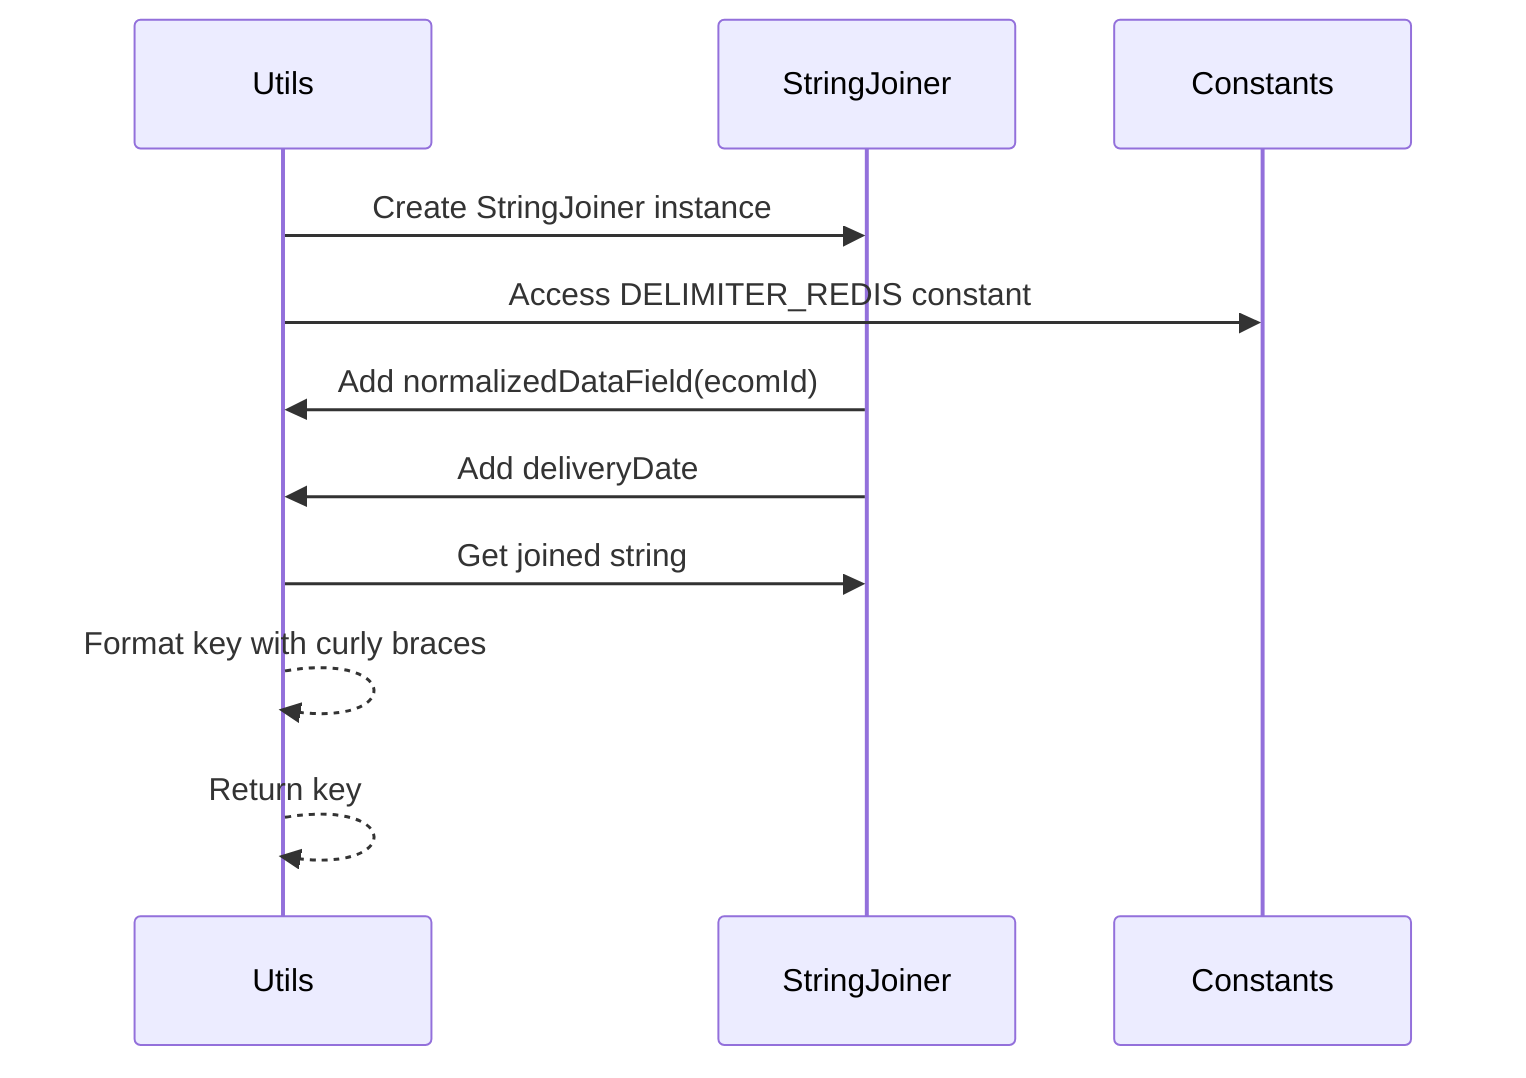 sequenceDiagram
    participant Utils
    participant StringJoiner
    participant Constants
    
    Utils->>StringJoiner: Create StringJoiner instance
    Utils->>Constants: Access DELIMITER_REDIS constant
    StringJoiner->>Utils: Add normalizedDataField(ecomId)
    StringJoiner->>Utils: Add deliveryDate
    Utils->>StringJoiner: Get joined string
    Utils-->>Utils: Format key with curly braces
    Utils-->>Utils: Return key